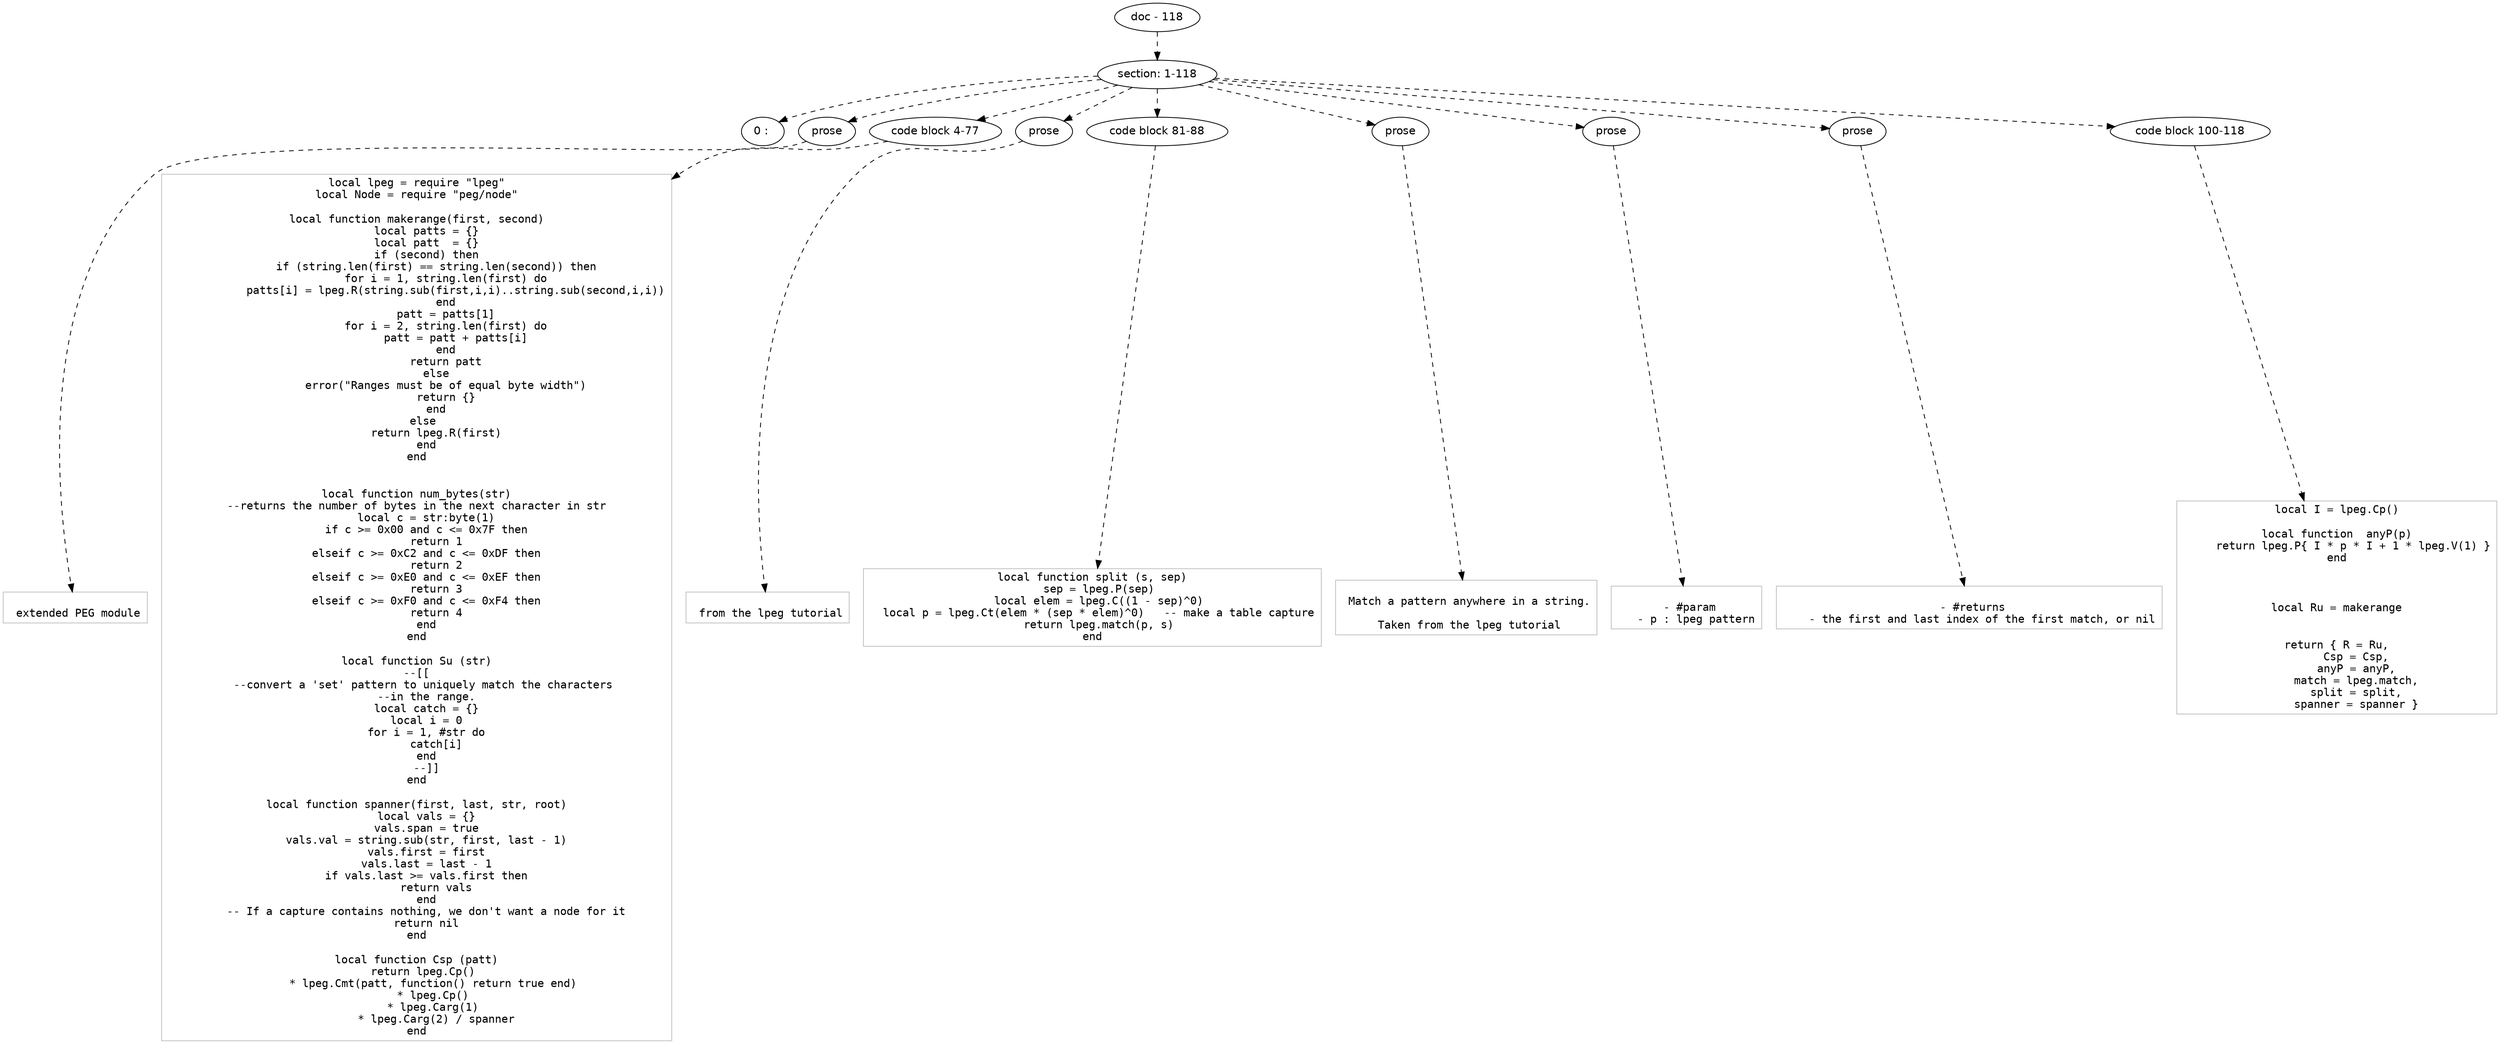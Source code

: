 digraph hierarchy {

node [fontname=Helvetica]
edge [style=dashed]

doc_0 [label="doc - 118"]


doc_0 -> { section_1}
{rank=same; section_1}

section_1 [label="section: 1-118"]


section_1 -> { header_2 prose_3 codeblock_4 prose_5 codeblock_6 prose_7 prose_8 prose_9 codeblock_10}
{rank=same; header_2 prose_3 codeblock_4 prose_5 codeblock_6 prose_7 prose_8 prose_9 codeblock_10}

header_2 [label="0 : "]

prose_3 [label="prose"]

codeblock_4 [label="code block 4-77"]

prose_5 [label="prose"]

codeblock_6 [label="code block 81-88"]

prose_7 [label="prose"]

prose_8 [label="prose"]

prose_9 [label="prose"]

codeblock_10 [label="code block 100-118"]


prose_3 -> leaf_11
leaf_11  [color=Gray,shape=rectangle,fontname=Inconsolata,label="
 extended PEG module
"]
codeblock_4 -> leaf_12
leaf_12  [color=Gray,shape=rectangle,fontname=Inconsolata,label="local lpeg = require \"lpeg\"
local Node = require \"peg/node\"

local function makerange(first, second)
   local patts = {}
   local patt  = {}
   if (second) then
      if (string.len(first) == string.len(second)) then
         for i = 1, string.len(first) do
            patts[i] = lpeg.R(string.sub(first,i,i)..string.sub(second,i,i))
         end
         patt = patts[1]
         for i = 2, string.len(first) do
            patt = patt + patts[i]
         end
         return patt
      else
         error(\"Ranges must be of equal byte width\")
         return {}
      end
   else 
      return lpeg.R(first)
   end
end


local function num_bytes(str)
--returns the number of bytes in the next character in str
   local c = str:byte(1)
   if c >= 0x00 and c <= 0x7F then
      return 1
   elseif c >= 0xC2 and c <= 0xDF then
      return 2
   elseif c >= 0xE0 and c <= 0xEF then
      return 3
   elseif c >= 0xF0 and c <= 0xF4 then
      return 4
   end
end

local function Su (str)
--[[
   --convert a 'set' pattern to uniquely match the characters 
   --in the range.
   local catch = {}
   local i = 0
   for i = 1, #str do
      catch[i]
   end
   --]]
end

local function spanner(first, last, str, root)
   local vals = {}
   vals.span = true
   vals.val = string.sub(str, first, last - 1)
   vals.first = first
   vals.last = last - 1
   if vals.last >= vals.first then
      return vals
   end
   -- If a capture contains nothing, we don't want a node for it
   return nil
end

local function Csp (patt)
   return lpeg.Cp() 
      * lpeg.Cmt(patt, function() return true end) 
      * lpeg.Cp() 
      * lpeg.Carg(1) 
      * lpeg.Carg(2) / spanner
end"]
prose_5 -> leaf_13
leaf_13  [color=Gray,shape=rectangle,fontname=Inconsolata,label="
 from the lpeg tutorial
"]
codeblock_6 -> leaf_14
leaf_14  [color=Gray,shape=rectangle,fontname=Inconsolata,label="local function split (s, sep)
  sep = lpeg.P(sep)
  local elem = lpeg.C((1 - sep)^0)
  local p = lpeg.Ct(elem * (sep * elem)^0)   -- make a table capture
  return lpeg.match(p, s)
end"]
prose_7 -> leaf_15
leaf_15  [color=Gray,shape=rectangle,fontname=Inconsolata,label="
 Match a pattern anywhere in a string.
 
 Taken from the lpeg tutorial
"]
prose_8 -> leaf_16
leaf_16  [color=Gray,shape=rectangle,fontname=Inconsolata,label="
 - #param
   - p : lpeg pattern
"]
prose_9 -> leaf_17
leaf_17  [color=Gray,shape=rectangle,fontname=Inconsolata,label="
 - #returns
    - the first and last index of the first match, or nil
"]
codeblock_10 -> leaf_18
leaf_18  [color=Gray,shape=rectangle,fontname=Inconsolata,label="local I = lpeg.Cp()

local function  anyP(p)
     return lpeg.P{ I * p * I + 1 * lpeg.V(1) }
end



local Ru = makerange


return { R = Ru,
      Csp = Csp,
      anyP = anyP,
      match = lpeg.match,
      split = split,
      spanner = spanner }"]

}
